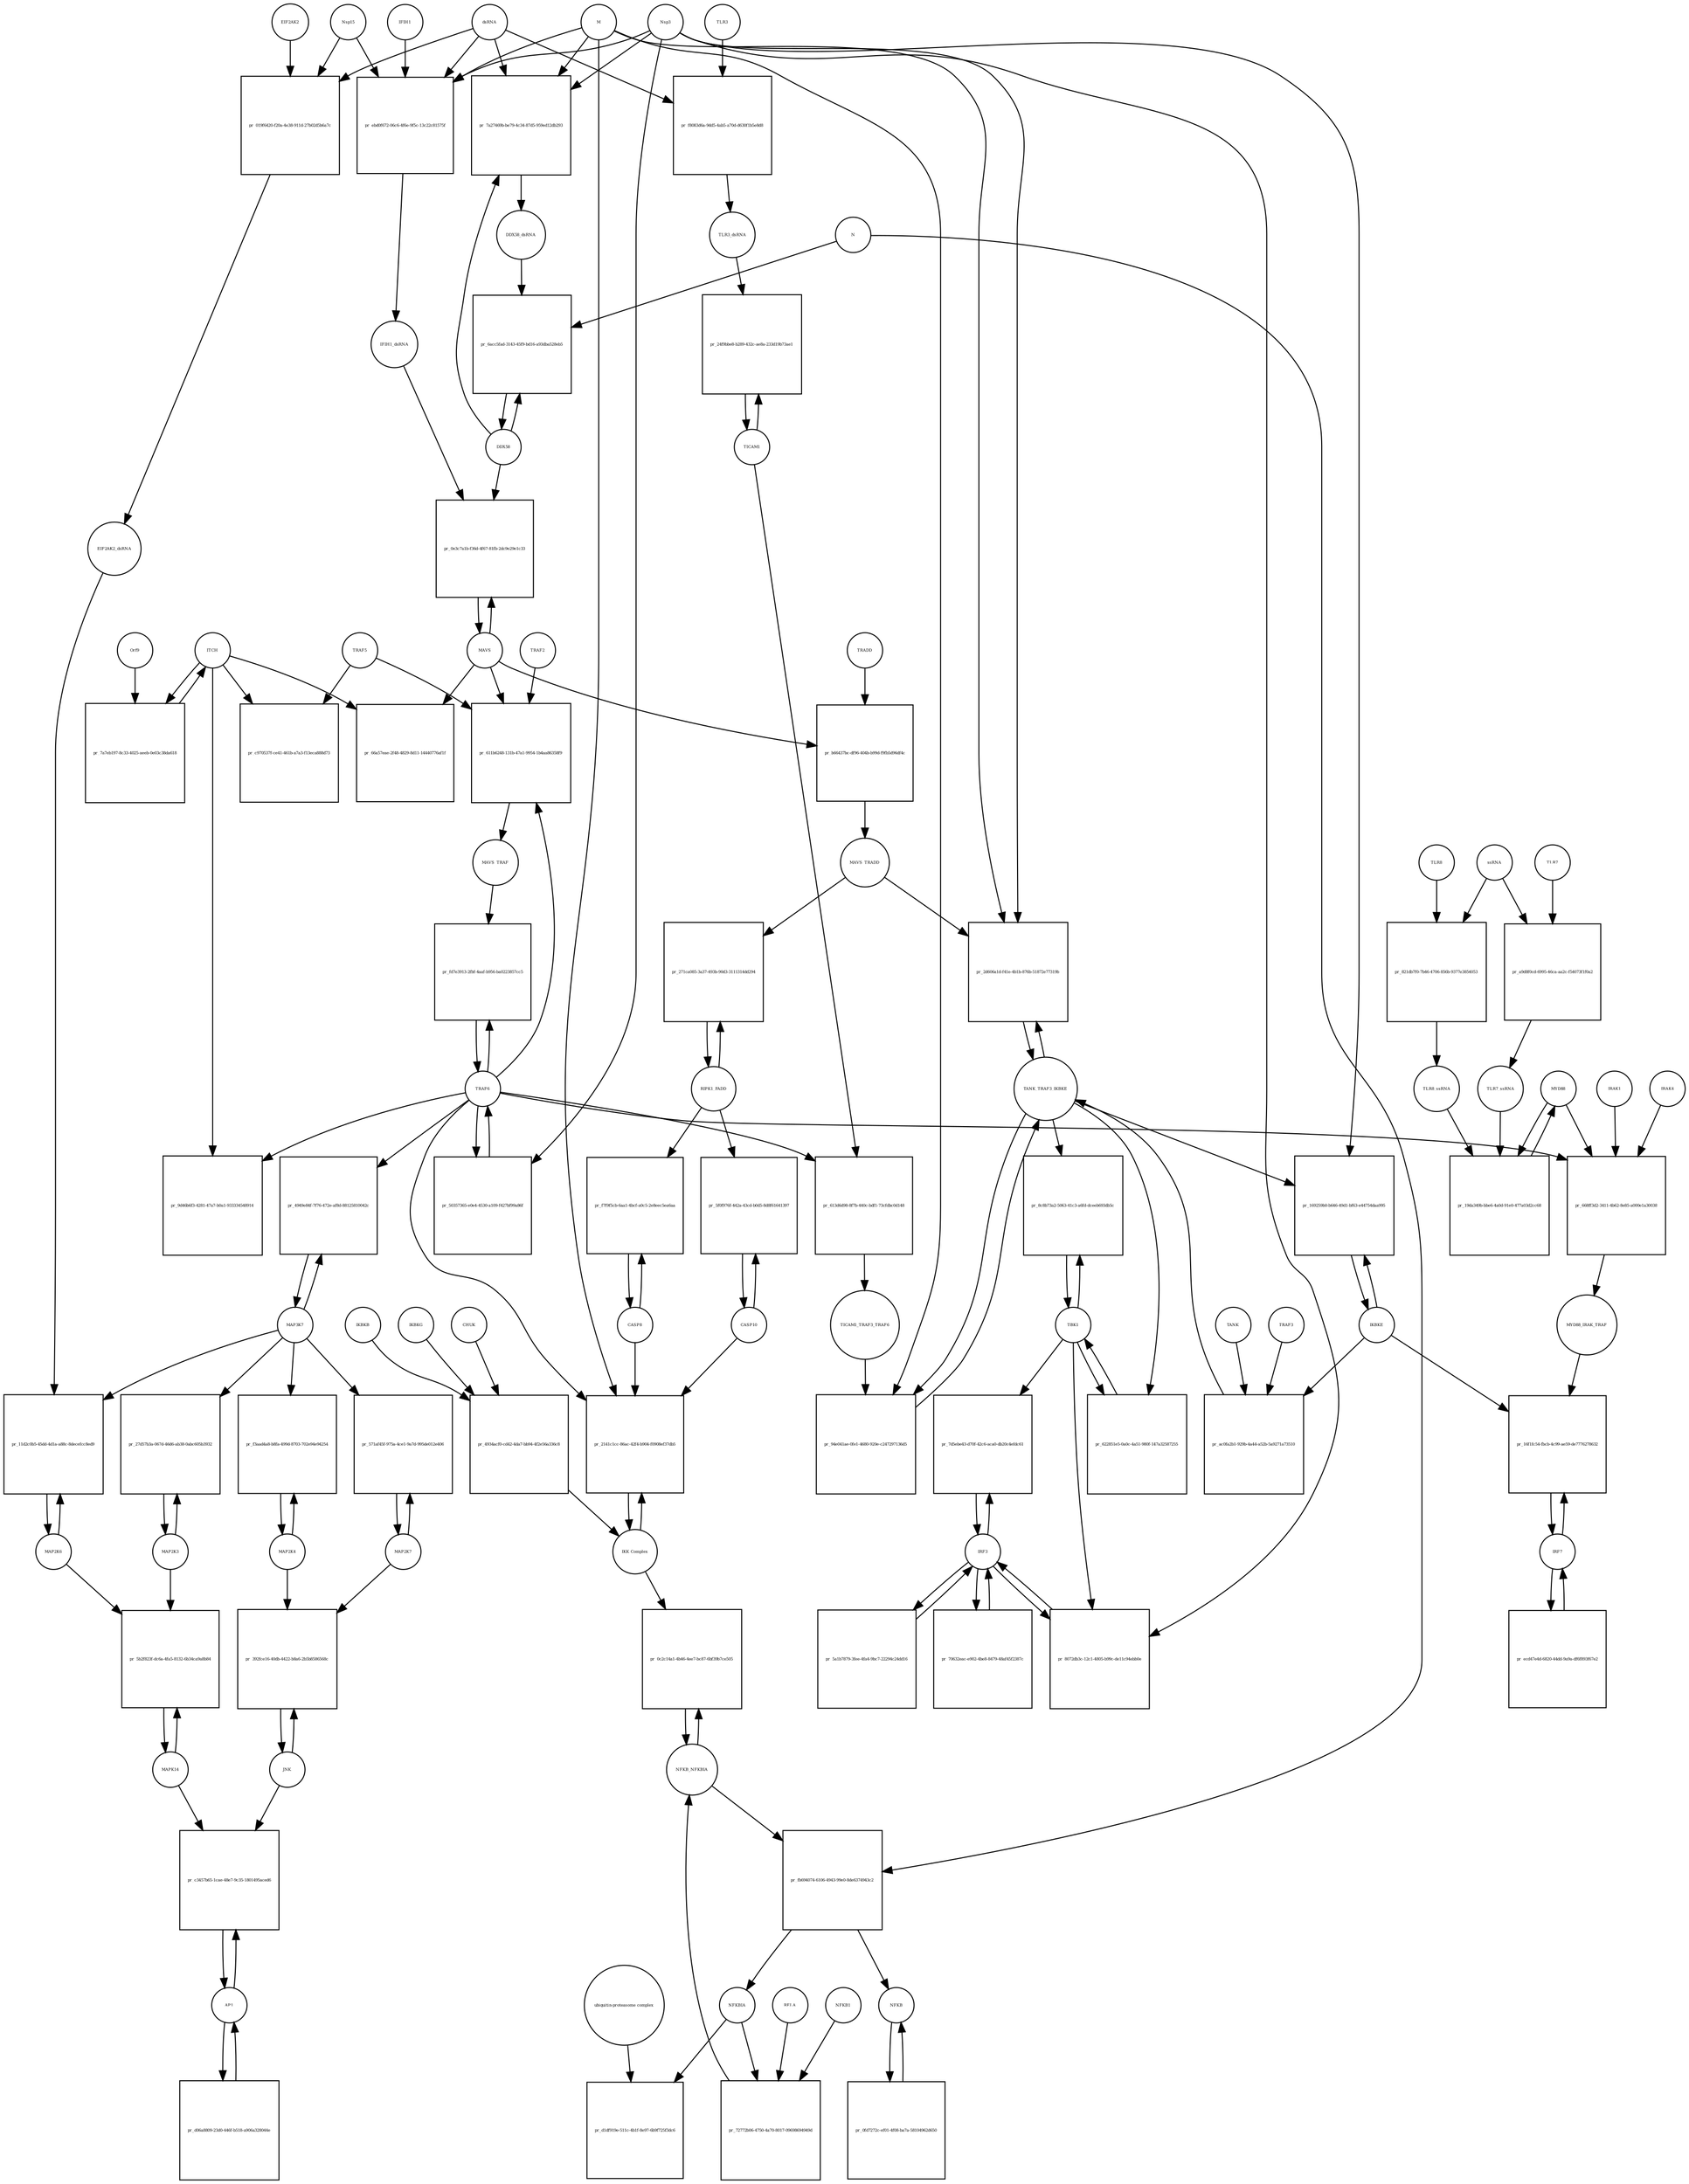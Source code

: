 strict digraph  {
dsRNA [annotation="", bipartite=0, cls="nucleic acid feature", fontsize=4, label=dsRNA, shape=circle];
"pr_7a27469b-be79-4c34-87d5-959ed12db293" [annotation="", bipartite=1, cls=process, fontsize=4, label="pr_7a27469b-be79-4c34-87d5-959ed12db293", shape=square];
DDX58_dsRNA [annotation="", bipartite=0, cls=complex, fontsize=4, label=DDX58_dsRNA, shape=circle];
M [annotation=urn_miriam_ncbiprotein_1796318601, bipartite=0, cls=macromolecule, fontsize=4, label=M, shape=circle];
Nsp3 [annotation=urn_miriam_ncbiprotein_1802476807, bipartite=0, cls=macromolecule, fontsize=4, label=Nsp3, shape=circle];
DDX58 [annotation=urn_miriam_hgnc_19102, bipartite=0, cls=macromolecule, fontsize=4, label=DDX58, shape=circle];
"pr_ebd0f672-06c6-4f6e-9f5c-13c22c81575f" [annotation="", bipartite=1, cls=process, fontsize=4, label="pr_ebd0f672-06c6-4f6e-9f5c-13c22c81575f", shape=square];
IFIH1_dsRNA [annotation="", bipartite=0, cls=complex, fontsize=4, label=IFIH1_dsRNA, shape=circle];
Nsp15 [annotation=urn_miriam_ncbiprotein_1802476818, bipartite=0, cls=macromolecule, fontsize=4, label=Nsp15, shape=circle];
IFIH1 [annotation=urn_miriam_hgnc_18873, bipartite=0, cls=macromolecule, fontsize=4, label=IFIH1, shape=circle];
"pr_6acc5fad-3143-45f9-bd16-a93dba528eb5" [annotation="", bipartite=1, cls=process, fontsize=4, label="pr_6acc5fad-3143-45f9-bd16-a93dba528eb5", shape=square];
N [annotation=urn_miriam_ncbiprotein_1798174255, bipartite=0, cls=macromolecule, fontsize=4, label=N, shape=circle];
MAVS [annotation=urn_miriam_hgnc_29233, bipartite=0, cls="macromolecule multimer", fontsize=4, label=MAVS, shape=circle];
"pr_0e3c7a1b-f36d-4f67-81fb-2dc9e29e1c33" [annotation="", bipartite=1, cls=process, fontsize=4, label="pr_0e3c7a1b-f36d-4f67-81fb-2dc9e29e1c33", shape=square];
NFKBIA [annotation=urn_miriam_hgnc_7797, bipartite=0, cls=macromolecule, fontsize=4, label=NFKBIA, shape=circle];
"pr_d1df919e-511c-4b1f-8e97-6b9f725f3dc6" [annotation="", bipartite=1, cls=process, fontsize=4, label="pr_d1df919e-511c-4b1f-8e97-6b9f725f3dc6", shape=square];
"ubiquitin-proteasome complex" [annotation="", bipartite=0, cls=complex, fontsize=4, label="ubiquitin-proteasome complex", shape=circle];
IRF3 [annotation=urn_miriam_hgnc_6118, bipartite=0, cls=macromolecule, fontsize=4, label=IRF3, shape=circle];
"pr_7d5ebe43-d70f-42c6-aca0-db20c4efdc61" [annotation="", bipartite=1, cls=process, fontsize=4, label="pr_7d5ebe43-d70f-42c6-aca0-db20c4efdc61", shape=square];
TBK1 [annotation="", bipartite=0, cls=macromolecule, fontsize=4, label=TBK1, shape=circle];
"pr_8072db3c-12c1-4805-b99c-de11c94ebb0e" [annotation="", bipartite=1, cls=process, fontsize=4, label="pr_8072db3c-12c1-4805-b99c-de11c94ebb0e", shape=square];
IRF7 [annotation=urn_miriam_hgnc_6122, bipartite=0, cls="macromolecule multimer", fontsize=4, label=IRF7, shape=circle];
"pr_16f1fc54-fbcb-4c99-ae59-de7776278632" [annotation="", bipartite=1, cls=process, fontsize=4, label="pr_16f1fc54-fbcb-4c99-ae59-de7776278632", shape=square];
IKBKE [annotation=urn_miriam_hgnc_14552, bipartite=0, cls=macromolecule, fontsize=4, label=IKBKE, shape=circle];
MYD88_IRAK_TRAF [annotation="", bipartite=0, cls=complex, fontsize=4, label=MYD88_IRAK_TRAF, shape=circle];
TRAF6 [annotation=urn_miriam_hgnc_12036, bipartite=0, cls=macromolecule, fontsize=4, label=TRAF6, shape=circle];
"pr_fd7e3913-2fbf-4aaf-b956-ba0223857cc5" [annotation="", bipartite=1, cls=process, fontsize=4, label="pr_fd7e3913-2fbf-4aaf-b956-ba0223857cc5", shape=square];
MAVS_TRAF [annotation="", bipartite=0, cls=complex, fontsize=4, label=MAVS_TRAF, shape=circle];
"pr_66a57eae-2f48-4829-8d11-14440776af1f" [annotation="", bipartite=1, cls=process, fontsize=4, label="pr_66a57eae-2f48-4829-8d11-14440776af1f", shape=square];
ITCH [annotation="", bipartite=0, cls=macromolecule, fontsize=4, label=ITCH, shape=circle];
TRAF5 [annotation=urn_miriam_hgnc_12035, bipartite=0, cls=macromolecule, fontsize=4, label=TRAF5, shape=circle];
"pr_c970537f-ce41-461b-a7a3-f13eca888d73" [annotation="", bipartite=1, cls=process, fontsize=4, label="pr_c970537f-ce41-461b-a7a3-f13eca888d73", shape=square];
"pr_9d46b6f3-4281-47a7-b0a1-933334548914" [annotation="", bipartite=1, cls=process, fontsize=4, label="pr_9d46b6f3-4281-47a7-b0a1-933334548914", shape=square];
TICAM1 [annotation=urn_miriam_hgnc_18348, bipartite=0, cls=macromolecule, fontsize=4, label=TICAM1, shape=circle];
"pr_24f9bbe8-b289-432c-ae8a-233d19b73ae1" [annotation="", bipartite=1, cls=process, fontsize=4, label="pr_24f9bbe8-b289-432c-ae8a-233d19b73ae1", shape=square];
TLR3_dsRNA [annotation="", bipartite=0, cls=complex, fontsize=4, label=TLR3_dsRNA, shape=circle];
TLR3 [annotation=urn_miriam_hgnc_11849, bipartite=0, cls="macromolecule multimer", fontsize=4, label=TLR3, shape=circle];
"pr_f8083d6a-9dd5-4ab5-a70d-d630f1b5e8d8" [annotation="", bipartite=1, cls=process, fontsize=4, label="pr_f8083d6a-9dd5-4ab5-a70d-d630f1b5e8d8", shape=square];
"pr_613d6d98-8f7b-440c-bdf1-73cfdbc0d148" [annotation="", bipartite=1, cls=process, fontsize=4, label="pr_613d6d98-8f7b-440c-bdf1-73cfdbc0d148", shape=square];
TICAM1_TRAF3_TRAF6 [annotation="", bipartite=0, cls=complex, fontsize=4, label=TICAM1_TRAF3_TRAF6, shape=circle];
TANK_TRAF3_IKBKE [annotation="", bipartite=0, cls=complex, fontsize=4, label=TANK_TRAF3_IKBKE, shape=circle];
"pr_94e041ae-0fe1-4680-920e-c247297136d5" [annotation="", bipartite=1, cls=process, fontsize=4, label="pr_94e041ae-0fe1-4680-920e-c247297136d5", shape=square];
"pr_8c8b73a2-5063-41c3-a6fd-dceeb693db5c" [annotation="", bipartite=1, cls=process, fontsize=4, label="pr_8c8b73a2-5063-41c3-a6fd-dceeb693db5c", shape=square];
"pr_169259b0-b646-49d1-bf63-e44754daa995" [annotation="", bipartite=1, cls=process, fontsize=4, label="pr_169259b0-b646-49d1-bf63-e44754daa995", shape=square];
MYD88 [annotation="", bipartite=0, cls=macromolecule, fontsize=4, label=MYD88, shape=circle];
"pr_668ff3d2-3411-4b62-8e85-a000e1a30038" [annotation="", bipartite=1, cls=process, fontsize=4, label="pr_668ff3d2-3411-4b62-8e85-a000e1a30038", shape=square];
IRAK1 [annotation=urn_miriam_hgnc_6112, bipartite=0, cls=macromolecule, fontsize=4, label=IRAK1, shape=circle];
IRAK4 [annotation=urn_miriam_hgnc_17967, bipartite=0, cls=macromolecule, fontsize=4, label=IRAK4, shape=circle];
TLR7 [annotation=urn_miriam_hgnc_15631, bipartite=0, cls=macromolecule, fontsize=4, label=TLR7, shape=circle];
"pr_a9d8f0cd-6995-46ca-aa2c-f54073f1f0a2" [annotation="", bipartite=1, cls=process, fontsize=4, label="pr_a9d8f0cd-6995-46ca-aa2c-f54073f1f0a2", shape=square];
TLR7_ssRNA [annotation="", bipartite=0, cls=complex, fontsize=4, label=TLR7_ssRNA, shape=circle];
ssRNA [annotation="", bipartite=0, cls="nucleic acid feature", fontsize=4, label=ssRNA, shape=circle];
TLR8 [annotation=urn_miriam_hgnc_15632, bipartite=0, cls=macromolecule, fontsize=4, label=TLR8, shape=circle];
"pr_821db7f0-7b46-4706-856b-9377e3854053" [annotation="", bipartite=1, cls=process, fontsize=4, label="pr_821db7f0-7b46-4706-856b-9377e3854053", shape=square];
TLR8_ssRNA [annotation="", bipartite=0, cls=complex, fontsize=4, label=TLR8_ssRNA, shape=circle];
"pr_19da349b-bbe6-4a0d-91e0-477a03d2cc68" [annotation="", bipartite=1, cls=process, fontsize=4, label="pr_19da349b-bbe6-4a0d-91e0-477a03d2cc68", shape=square];
MAP3K7 [annotation="", bipartite=0, cls=macromolecule, fontsize=4, label=MAP3K7, shape=circle];
"pr_4949e84f-7f76-472e-af8d-88125810042c" [annotation="", bipartite=1, cls=process, fontsize=4, label="pr_4949e84f-7f76-472e-af8d-88125810042c", shape=square];
TRAF2 [annotation=urn_miriam_hgnc_12032, bipartite=0, cls=macromolecule, fontsize=4, label=TRAF2, shape=circle];
"pr_611b6248-131b-47a1-9954-1b4aa86358f9" [annotation="", bipartite=1, cls=process, fontsize=4, label="pr_611b6248-131b-47a1-9954-1b4aa86358f9", shape=square];
"pr_7a7eb197-8c33-4025-aeeb-0e03c38da618" [annotation="", bipartite=1, cls=process, fontsize=4, label="pr_7a7eb197-8c33-4025-aeeb-0e03c38da618", shape=square];
Orf9 [annotation=urn_miriam_uniprot_P59636, bipartite=0, cls=macromolecule, fontsize=4, label=Orf9, shape=circle];
"pr_b66437bc-df96-404b-b99d-f9fb5d96df4c" [annotation="", bipartite=1, cls=process, fontsize=4, label="pr_b66437bc-df96-404b-b99d-f9fb5d96df4c", shape=square];
MAVS_TRADD [annotation="", bipartite=0, cls=complex, fontsize=4, label=MAVS_TRADD, shape=circle];
TRADD [annotation=urn_miriam_hgnc_12030, bipartite=0, cls=macromolecule, fontsize=4, label=TRADD, shape=circle];
"pr_50357365-e0e4-4530-a109-f427bf99a86f" [annotation="", bipartite=1, cls=process, fontsize=4, label="pr_50357365-e0e4-4530-a109-f427bf99a86f", shape=square];
AP1 [annotation="", bipartite=0, cls=complex, fontsize=4, label=AP1, shape=circle];
"pr_c3457b65-1cae-48e7-9c35-1801495aced6" [annotation="", bipartite=1, cls=process, fontsize=4, label="pr_c3457b65-1cae-48e7-9c35-1801495aced6", shape=square];
MAPK14 [annotation="", bipartite=0, cls=macromolecule, fontsize=4, label=MAPK14, shape=circle];
JNK [annotation="", bipartite=0, cls=complex, fontsize=4, label=JNK, shape=circle];
"pr_392fce16-40db-4422-b8a6-2b5b8586568c" [annotation="", bipartite=1, cls=process, fontsize=4, label="pr_392fce16-40db-4422-b8a6-2b5b8586568c", shape=square];
MAP2K7 [annotation="", bipartite=0, cls=macromolecule, fontsize=4, label=MAP2K7, shape=circle];
MAP2K4 [annotation="", bipartite=0, cls=macromolecule, fontsize=4, label=MAP2K4, shape=circle];
"pr_f3aad4a8-b8fa-499d-8703-702e94e94254" [annotation="", bipartite=1, cls=process, fontsize=4, label="pr_f3aad4a8-b8fa-499d-8703-702e94e94254", shape=square];
"pr_571af45f-975a-4ce1-9a7d-995de012e406" [annotation="", bipartite=1, cls=process, fontsize=4, label="pr_571af45f-975a-4ce1-9a7d-995de012e406", shape=square];
MAP2K3 [annotation="", bipartite=0, cls=macromolecule, fontsize=4, label=MAP2K3, shape=circle];
"pr_27d57b3a-067d-46d6-ab38-0abc605b3932" [annotation="", bipartite=1, cls=process, fontsize=4, label="pr_27d57b3a-067d-46d6-ab38-0abc605b3932", shape=square];
MAP2K6 [annotation="", bipartite=0, cls=macromolecule, fontsize=4, label=MAP2K6, shape=circle];
"pr_11d2c0b5-45dd-4d1a-a88c-8decefcc8ed9" [annotation="", bipartite=1, cls=process, fontsize=4, label="pr_11d2c0b5-45dd-4d1a-a88c-8decefcc8ed9", shape=square];
EIF2AK2_dsRNA [annotation="", bipartite=0, cls=complex, fontsize=4, label=EIF2AK2_dsRNA, shape=circle];
"pr_019f6420-f20a-4e38-911d-27b02d5b6a7c" [annotation="", bipartite=1, cls=process, fontsize=4, label="pr_019f6420-f20a-4e38-911d-27b02d5b6a7c", shape=square];
EIF2AK2 [annotation=urn_miriam_hgnc_9437, bipartite=0, cls=macromolecule, fontsize=4, label=EIF2AK2, shape=circle];
RIPK1_FADD [annotation="", bipartite=0, cls=complex, fontsize=4, label=RIPK1_FADD, shape=circle];
"pr_271ca085-3a37-493b-90d3-3111314dd294" [annotation="", bipartite=1, cls=process, fontsize=4, label="pr_271ca085-3a37-493b-90d3-3111314dd294", shape=square];
CASP8 [annotation="", bipartite=0, cls=macromolecule, fontsize=4, label=CASP8, shape=circle];
"pr_f7f9f5cb-6aa1-4bcf-a0c5-2e8eec5ea6aa" [annotation="", bipartite=1, cls=process, fontsize=4, label="pr_f7f9f5cb-6aa1-4bcf-a0c5-2e8eec5ea6aa", shape=square];
CASP10 [annotation="", bipartite=0, cls=macromolecule, fontsize=4, label=CASP10, shape=circle];
"pr_5f0f976f-442a-43cd-b0d5-8d8f61641397" [annotation="", bipartite=1, cls=process, fontsize=4, label="pr_5f0f976f-442a-43cd-b0d5-8d8f61641397", shape=square];
NFKB_NFKBIA [annotation="", bipartite=0, cls=complex, fontsize=4, label=NFKB_NFKBIA, shape=circle];
"pr_0c2c14a1-4b46-4ee7-bc87-6bf39b7ce505" [annotation="", bipartite=1, cls=process, fontsize=4, label="pr_0c2c14a1-4b46-4ee7-bc87-6bf39b7ce505", shape=square];
"IKK Complex" [annotation="", bipartite=0, cls=complex, fontsize=4, label="IKK Complex", shape=circle];
"pr_fb694074-6106-4943-99e0-8de6374943c2" [annotation="", bipartite=1, cls=process, fontsize=4, label="pr_fb694074-6106-4943-99e0-8de6374943c2", shape=square];
NFKB [annotation="", bipartite=0, cls=complex, fontsize=4, label=NFKB, shape=circle];
"pr_2141c1cc-86ac-42f4-b904-f0908ef37db5" [annotation="", bipartite=1, cls=process, fontsize=4, label="pr_2141c1cc-86ac-42f4-b904-f0908ef37db5", shape=square];
"pr_72772b06-4750-4a70-8017-09698694949d" [annotation="", bipartite=1, cls=process, fontsize=4, label="pr_72772b06-4750-4a70-8017-09698694949d", shape=square];
RELA [annotation="", bipartite=0, cls=macromolecule, fontsize=4, label=RELA, shape=circle];
NFKB1 [annotation="", bipartite=0, cls=macromolecule, fontsize=4, label=NFKB1, shape=circle];
IKBKG [annotation="", bipartite=0, cls=macromolecule, fontsize=4, label=IKBKG, shape=circle];
"pr_4934acf0-cd42-4da7-bb94-4f2e56a336c8" [annotation="", bipartite=1, cls=process, fontsize=4, label="pr_4934acf0-cd42-4da7-bb94-4f2e56a336c8", shape=square];
CHUK [annotation="", bipartite=0, cls=macromolecule, fontsize=4, label=CHUK, shape=circle];
IKBKB [annotation="", bipartite=0, cls=macromolecule, fontsize=4, label=IKBKB, shape=circle];
"pr_2d606a1d-f41e-4b1b-876b-51872e77319b" [annotation="", bipartite=1, cls=process, fontsize=4, label="pr_2d606a1d-f41e-4b1b-876b-51872e77319b", shape=square];
"pr_622851e5-0a0c-4a51-980f-147a32587255" [annotation="", bipartite=1, cls=process, fontsize=4, label="pr_622851e5-0a0c-4a51-980f-147a32587255", shape=square];
"pr_5b2f823f-dc6a-4fa5-8132-6b34ca9a8b84" [annotation="", bipartite=1, cls=process, fontsize=4, label="pr_5b2f823f-dc6a-4fa5-8132-6b34ca9a8b84", shape=square];
TRAF3 [annotation="", bipartite=0, cls=macromolecule, fontsize=4, label=TRAF3, shape=circle];
"pr_ac0fa2b1-929b-4a44-a52b-5a9271a73510" [annotation="", bipartite=1, cls=process, fontsize=4, label="pr_ac0fa2b1-929b-4a44-a52b-5a9271a73510", shape=square];
TANK [annotation="", bipartite=0, cls=macromolecule, fontsize=4, label=TANK, shape=circle];
"pr_d06a8809-23d0-446f-b518-a906a328044e" [annotation="", bipartite=1, cls=process, fontsize=4, label="pr_d06a8809-23d0-446f-b518-a906a328044e", shape=square];
"pr_ecd47e4d-6820-44dd-9a9a-df6f893f67e2" [annotation="", bipartite=1, cls=process, fontsize=4, label="pr_ecd47e4d-6820-44dd-9a9a-df6f893f67e2", shape=square];
"pr_5a1b7879-3fee-4fa4-9bc7-22294c24dd16" [annotation="", bipartite=1, cls=process, fontsize=4, label="pr_5a1b7879-3fee-4fa4-9bc7-22294c24dd16", shape=square];
"pr_0fd7272c-ef01-4f08-ba7a-58104962d650" [annotation="", bipartite=1, cls=process, fontsize=4, label="pr_0fd7272c-ef01-4f08-ba7a-58104962d650", shape=square];
"pr_70632eac-e902-4be8-8479-48af45f2387c" [annotation="", bipartite=1, cls=process, fontsize=4, label="pr_70632eac-e902-4be8-8479-48af45f2387c", shape=square];
dsRNA -> "pr_7a27469b-be79-4c34-87d5-959ed12db293"  [annotation="", interaction_type=consumption];
dsRNA -> "pr_ebd0f672-06c6-4f6e-9f5c-13c22c81575f"  [annotation="", interaction_type=consumption];
dsRNA -> "pr_f8083d6a-9dd5-4ab5-a70d-d630f1b5e8d8"  [annotation="", interaction_type=consumption];
dsRNA -> "pr_019f6420-f20a-4e38-911d-27b02d5b6a7c"  [annotation="", interaction_type=consumption];
"pr_7a27469b-be79-4c34-87d5-959ed12db293" -> DDX58_dsRNA  [annotation="", interaction_type=production];
DDX58_dsRNA -> "pr_6acc5fad-3143-45f9-bd16-a93dba528eb5"  [annotation="urn_miriam_pubmed_25581309|urn_miriam_pubmed_28148787|urn_miriam_taxonomy_694009", interaction_type=catalysis];
M -> "pr_7a27469b-be79-4c34-87d5-959ed12db293"  [annotation="urn_miriam_pubmed_20303872|urn_miriam_pubmed_19380580|urn_miriam_pubmed_31226023|urn_miriam_taxonomy_694009", interaction_type=inhibition];
M -> "pr_ebd0f672-06c6-4f6e-9f5c-13c22c81575f"  [annotation="urn_miriam_pubmed_28484023|urn_miriam_pubmed_19380580|urn_miriam_pubmed_31226023|urn_miriam_taxonomy_694009", interaction_type=inhibition];
M -> "pr_94e041ae-0fe1-4680-920e-c247297136d5"  [annotation="urn_miriam_pubmed_19380580|urn_miriam_pubmed_19366914|urn_miriam_taxonomy_694009", interaction_type=inhibition];
M -> "pr_2141c1cc-86ac-42f4-b904-f0908ef37db5"  [annotation="urn_miriam_pubmed_19366914|urn_miriam_pubmed_20303872|urn_miriam_pubmed_17705188|urn_miriam_pubmed_694009", interaction_type=inhibition];
M -> "pr_2d606a1d-f41e-4b1b-876b-51872e77319b"  [annotation="urn_miriam_pubmed_19366914|urn_miriam_pubmed_27164085|urn_miriam_pubmed_19380580|urn_miriam_taxonomy_694009", interaction_type=inhibition];
Nsp3 -> "pr_7a27469b-be79-4c34-87d5-959ed12db293"  [annotation="urn_miriam_pubmed_20303872|urn_miriam_pubmed_19380580|urn_miriam_pubmed_31226023|urn_miriam_taxonomy_694009", interaction_type=inhibition];
Nsp3 -> "pr_ebd0f672-06c6-4f6e-9f5c-13c22c81575f"  [annotation="urn_miriam_pubmed_28484023|urn_miriam_pubmed_19380580|urn_miriam_pubmed_31226023|urn_miriam_taxonomy_694009", interaction_type=inhibition];
Nsp3 -> "pr_8072db3c-12c1-4805-b99c-de11c94ebb0e"  [annotation="urn_miriam_pubmed_17761676|urn_miriam_pubmed_31226023|urn_miriam_taxonomy_694009", interaction_type=inhibition];
Nsp3 -> "pr_169259b0-b646-49d1-bf63-e44754daa995"  [annotation="urn_miriam_pubmed_20303872|urn_miriam_pubmed_31226023|urn_miriam_taxonomy_694009", interaction_type=inhibition];
Nsp3 -> "pr_50357365-e0e4-4530-a109-f427bf99a86f"  [annotation="urn_miriam_pubmed_27164085|urn_miriam_taxonomy_694009", interaction_type=catalysis];
Nsp3 -> "pr_2d606a1d-f41e-4b1b-876b-51872e77319b"  [annotation="urn_miriam_pubmed_19366914|urn_miriam_pubmed_27164085|urn_miriam_pubmed_19380580|urn_miriam_taxonomy_694009", interaction_type=inhibition];
DDX58 -> "pr_7a27469b-be79-4c34-87d5-959ed12db293"  [annotation="", interaction_type=consumption];
DDX58 -> "pr_6acc5fad-3143-45f9-bd16-a93dba528eb5"  [annotation="", interaction_type=consumption];
DDX58 -> "pr_0e3c7a1b-f36d-4f67-81fb-2dc9e29e1c33"  [annotation=urn_miriam_pubmed_25581309, interaction_type=catalysis];
"pr_ebd0f672-06c6-4f6e-9f5c-13c22c81575f" -> IFIH1_dsRNA  [annotation="", interaction_type=production];
IFIH1_dsRNA -> "pr_0e3c7a1b-f36d-4f67-81fb-2dc9e29e1c33"  [annotation=urn_miriam_pubmed_25581309, interaction_type=catalysis];
Nsp15 -> "pr_ebd0f672-06c6-4f6e-9f5c-13c22c81575f"  [annotation="urn_miriam_pubmed_28484023|urn_miriam_pubmed_19380580|urn_miriam_pubmed_31226023|urn_miriam_taxonomy_694009", interaction_type=inhibition];
Nsp15 -> "pr_019f6420-f20a-4e38-911d-27b02d5b6a7c"  [annotation="urn_miriam_pubmed_28484023|urn_miriam_pubmed_19366914|urn_miriam_taxonomy_694009", interaction_type=inhibition];
IFIH1 -> "pr_ebd0f672-06c6-4f6e-9f5c-13c22c81575f"  [annotation="", interaction_type=consumption];
"pr_6acc5fad-3143-45f9-bd16-a93dba528eb5" -> DDX58  [annotation="", interaction_type=production];
N -> "pr_6acc5fad-3143-45f9-bd16-a93dba528eb5"  [annotation="urn_miriam_pubmed_25581309|urn_miriam_pubmed_28148787|urn_miriam_taxonomy_694009", interaction_type=inhibition];
N -> "pr_fb694074-6106-4943-99e0-8de6374943c2"  [annotation="urn_miriam_pubmed_16143815|urn_miriam_taxonomy_694009", interaction_type=stimulation];
MAVS -> "pr_0e3c7a1b-f36d-4f67-81fb-2dc9e29e1c33"  [annotation="", interaction_type=consumption];
MAVS -> "pr_66a57eae-2f48-4829-8d11-14440776af1f"  [annotation="", interaction_type=consumption];
MAVS -> "pr_611b6248-131b-47a1-9954-1b4aa86358f9"  [annotation="", interaction_type=consumption];
MAVS -> "pr_b66437bc-df96-404b-b99d-f9fb5d96df4c"  [annotation="", interaction_type=consumption];
"pr_0e3c7a1b-f36d-4f67-81fb-2dc9e29e1c33" -> MAVS  [annotation="", interaction_type=production];
NFKBIA -> "pr_d1df919e-511c-4b1f-8e97-6b9f725f3dc6"  [annotation="", interaction_type=consumption];
NFKBIA -> "pr_72772b06-4750-4a70-8017-09698694949d"  [annotation="", interaction_type=consumption];
"ubiquitin-proteasome complex" -> "pr_d1df919e-511c-4b1f-8e97-6b9f725f3dc6"  [annotation=urn_miriam_pubmed_20303872, interaction_type=catalysis];
IRF3 -> "pr_7d5ebe43-d70f-42c6-aca0-db20c4efdc61"  [annotation="", interaction_type=consumption];
IRF3 -> "pr_8072db3c-12c1-4805-b99c-de11c94ebb0e"  [annotation="", interaction_type=consumption];
IRF3 -> "pr_5a1b7879-3fee-4fa4-9bc7-22294c24dd16"  [annotation="", interaction_type=consumption];
IRF3 -> "pr_70632eac-e902-4be8-8479-48af45f2387c"  [annotation="", interaction_type=consumption];
"pr_7d5ebe43-d70f-42c6-aca0-db20c4efdc61" -> IRF3  [annotation="", interaction_type=production];
TBK1 -> "pr_7d5ebe43-d70f-42c6-aca0-db20c4efdc61"  [annotation=urn_miriam_pubmed_25581309, interaction_type=catalysis];
TBK1 -> "pr_8072db3c-12c1-4805-b99c-de11c94ebb0e"  [annotation="urn_miriam_pubmed_17761676|urn_miriam_pubmed_31226023|urn_miriam_taxonomy_694009", interaction_type=catalysis];
TBK1 -> "pr_8c8b73a2-5063-41c3-a6fd-dceeb693db5c"  [annotation="", interaction_type=consumption];
TBK1 -> "pr_622851e5-0a0c-4a51-980f-147a32587255"  [annotation="", interaction_type=consumption];
"pr_8072db3c-12c1-4805-b99c-de11c94ebb0e" -> IRF3  [annotation="", interaction_type=production];
IRF7 -> "pr_16f1fc54-fbcb-4c99-ae59-de7776278632"  [annotation="", interaction_type=consumption];
IRF7 -> "pr_ecd47e4d-6820-44dd-9a9a-df6f893f67e2"  [annotation="", interaction_type=consumption];
"pr_16f1fc54-fbcb-4c99-ae59-de7776278632" -> IRF7  [annotation="", interaction_type=production];
IKBKE -> "pr_16f1fc54-fbcb-4c99-ae59-de7776278632"  [annotation=urn_miriam_pubmed_20303872, interaction_type=catalysis];
IKBKE -> "pr_169259b0-b646-49d1-bf63-e44754daa995"  [annotation="", interaction_type=consumption];
IKBKE -> "pr_ac0fa2b1-929b-4a44-a52b-5a9271a73510"  [annotation="", interaction_type=consumption];
MYD88_IRAK_TRAF -> "pr_16f1fc54-fbcb-4c99-ae59-de7776278632"  [annotation=urn_miriam_pubmed_20303872, interaction_type=catalysis];
TRAF6 -> "pr_fd7e3913-2fbf-4aaf-b956-ba0223857cc5"  [annotation="", interaction_type=consumption];
TRAF6 -> "pr_9d46b6f3-4281-47a7-b0a1-933334548914"  [annotation="", interaction_type=consumption];
TRAF6 -> "pr_613d6d98-8f7b-440c-bdf1-73cfdbc0d148"  [annotation="", interaction_type=consumption];
TRAF6 -> "pr_668ff3d2-3411-4b62-8e85-a000e1a30038"  [annotation="", interaction_type=consumption];
TRAF6 -> "pr_4949e84f-7f76-472e-af8d-88125810042c"  [annotation=urn_miriam_pubmed_19366914, interaction_type=stimulation];
TRAF6 -> "pr_611b6248-131b-47a1-9954-1b4aa86358f9"  [annotation="", interaction_type=consumption];
TRAF6 -> "pr_50357365-e0e4-4530-a109-f427bf99a86f"  [annotation="", interaction_type=consumption];
TRAF6 -> "pr_2141c1cc-86ac-42f4-b904-f0908ef37db5"  [annotation="urn_miriam_pubmed_19366914|urn_miriam_pubmed_20303872|urn_miriam_pubmed_17705188|urn_miriam_pubmed_694009", interaction_type=stimulation];
"pr_fd7e3913-2fbf-4aaf-b956-ba0223857cc5" -> TRAF6  [annotation="", interaction_type=production];
MAVS_TRAF -> "pr_fd7e3913-2fbf-4aaf-b956-ba0223857cc5"  [annotation=urn_miriam_pubmed_19366914, interaction_type=catalysis];
ITCH -> "pr_66a57eae-2f48-4829-8d11-14440776af1f"  [annotation=urn_miriam_pubmed_25135833, interaction_type=catalysis];
ITCH -> "pr_c970537f-ce41-461b-a7a3-f13eca888d73"  [annotation=urn_miriam_pubmed_25135833, interaction_type=catalysis];
ITCH -> "pr_9d46b6f3-4281-47a7-b0a1-933334548914"  [annotation=urn_miriam_pubmed_25135833, interaction_type=catalysis];
ITCH -> "pr_7a7eb197-8c33-4025-aeeb-0e03c38da618"  [annotation="", interaction_type=consumption];
TRAF5 -> "pr_c970537f-ce41-461b-a7a3-f13eca888d73"  [annotation="", interaction_type=consumption];
TRAF5 -> "pr_611b6248-131b-47a1-9954-1b4aa86358f9"  [annotation="", interaction_type=consumption];
TICAM1 -> "pr_24f9bbe8-b289-432c-ae8a-233d19b73ae1"  [annotation="", interaction_type=consumption];
TICAM1 -> "pr_613d6d98-8f7b-440c-bdf1-73cfdbc0d148"  [annotation="", interaction_type=consumption];
"pr_24f9bbe8-b289-432c-ae8a-233d19b73ae1" -> TICAM1  [annotation="", interaction_type=production];
TLR3_dsRNA -> "pr_24f9bbe8-b289-432c-ae8a-233d19b73ae1"  [annotation=urn_miriam_pubmed_20303872, interaction_type=stimulation];
TLR3 -> "pr_f8083d6a-9dd5-4ab5-a70d-d630f1b5e8d8"  [annotation="", interaction_type=consumption];
"pr_f8083d6a-9dd5-4ab5-a70d-d630f1b5e8d8" -> TLR3_dsRNA  [annotation="", interaction_type=production];
"pr_613d6d98-8f7b-440c-bdf1-73cfdbc0d148" -> TICAM1_TRAF3_TRAF6  [annotation="", interaction_type=production];
TICAM1_TRAF3_TRAF6 -> "pr_94e041ae-0fe1-4680-920e-c247297136d5"  [annotation="urn_miriam_pubmed_19380580|urn_miriam_pubmed_19366914|urn_miriam_taxonomy_694009", interaction_type=stimulation];
TANK_TRAF3_IKBKE -> "pr_94e041ae-0fe1-4680-920e-c247297136d5"  [annotation="", interaction_type=consumption];
TANK_TRAF3_IKBKE -> "pr_8c8b73a2-5063-41c3-a6fd-dceeb693db5c"  [annotation=urn_miriam_pubmed_20303872, interaction_type=stimulation];
TANK_TRAF3_IKBKE -> "pr_169259b0-b646-49d1-bf63-e44754daa995"  [annotation="urn_miriam_pubmed_20303872|urn_miriam_pubmed_31226023|urn_miriam_taxonomy_694009", interaction_type=stimulation];
TANK_TRAF3_IKBKE -> "pr_2d606a1d-f41e-4b1b-876b-51872e77319b"  [annotation="", interaction_type=consumption];
TANK_TRAF3_IKBKE -> "pr_622851e5-0a0c-4a51-980f-147a32587255"  [annotation=urn_miriam_pubmed_19366914, interaction_type=stimulation];
"pr_94e041ae-0fe1-4680-920e-c247297136d5" -> TANK_TRAF3_IKBKE  [annotation="", interaction_type=production];
"pr_8c8b73a2-5063-41c3-a6fd-dceeb693db5c" -> TBK1  [annotation="", interaction_type=production];
"pr_169259b0-b646-49d1-bf63-e44754daa995" -> IKBKE  [annotation="", interaction_type=production];
MYD88 -> "pr_668ff3d2-3411-4b62-8e85-a000e1a30038"  [annotation="", interaction_type=consumption];
MYD88 -> "pr_19da349b-bbe6-4a0d-91e0-477a03d2cc68"  [annotation="", interaction_type=consumption];
"pr_668ff3d2-3411-4b62-8e85-a000e1a30038" -> MYD88_IRAK_TRAF  [annotation="", interaction_type=production];
IRAK1 -> "pr_668ff3d2-3411-4b62-8e85-a000e1a30038"  [annotation="", interaction_type=consumption];
IRAK4 -> "pr_668ff3d2-3411-4b62-8e85-a000e1a30038"  [annotation="", interaction_type=consumption];
TLR7 -> "pr_a9d8f0cd-6995-46ca-aa2c-f54073f1f0a2"  [annotation="", interaction_type=consumption];
"pr_a9d8f0cd-6995-46ca-aa2c-f54073f1f0a2" -> TLR7_ssRNA  [annotation="", interaction_type=production];
TLR7_ssRNA -> "pr_19da349b-bbe6-4a0d-91e0-477a03d2cc68"  [annotation=urn_miriam_pubmed_19366914, interaction_type=stimulation];
ssRNA -> "pr_a9d8f0cd-6995-46ca-aa2c-f54073f1f0a2"  [annotation="", interaction_type=consumption];
ssRNA -> "pr_821db7f0-7b46-4706-856b-9377e3854053"  [annotation="", interaction_type=consumption];
TLR8 -> "pr_821db7f0-7b46-4706-856b-9377e3854053"  [annotation="", interaction_type=consumption];
"pr_821db7f0-7b46-4706-856b-9377e3854053" -> TLR8_ssRNA  [annotation="", interaction_type=production];
TLR8_ssRNA -> "pr_19da349b-bbe6-4a0d-91e0-477a03d2cc68"  [annotation=urn_miriam_pubmed_19366914, interaction_type=stimulation];
"pr_19da349b-bbe6-4a0d-91e0-477a03d2cc68" -> MYD88  [annotation="", interaction_type=production];
MAP3K7 -> "pr_4949e84f-7f76-472e-af8d-88125810042c"  [annotation="", interaction_type=consumption];
MAP3K7 -> "pr_f3aad4a8-b8fa-499d-8703-702e94e94254"  [annotation=urn_miriam_pubmed_19366914, interaction_type=catalysis];
MAP3K7 -> "pr_571af45f-975a-4ce1-9a7d-995de012e406"  [annotation=urn_miriam_pubmed_19366914, interaction_type=catalysis];
MAP3K7 -> "pr_27d57b3a-067d-46d6-ab38-0abc605b3932"  [annotation=urn_miriam_pubmed_19366914, interaction_type=catalysis];
MAP3K7 -> "pr_11d2c0b5-45dd-4d1a-a88c-8decefcc8ed9"  [annotation=urn_miriam_pubmed_19366914, interaction_type=catalysis];
"pr_4949e84f-7f76-472e-af8d-88125810042c" -> MAP3K7  [annotation="", interaction_type=production];
TRAF2 -> "pr_611b6248-131b-47a1-9954-1b4aa86358f9"  [annotation="", interaction_type=consumption];
"pr_611b6248-131b-47a1-9954-1b4aa86358f9" -> MAVS_TRAF  [annotation="", interaction_type=production];
"pr_7a7eb197-8c33-4025-aeeb-0e03c38da618" -> ITCH  [annotation="", interaction_type=production];
Orf9 -> "pr_7a7eb197-8c33-4025-aeeb-0e03c38da618"  [annotation="urn_miriam_pubmed_25135833|urn_miriam_taxonomy_694009", interaction_type=stimulation];
"pr_b66437bc-df96-404b-b99d-f9fb5d96df4c" -> MAVS_TRADD  [annotation="", interaction_type=production];
MAVS_TRADD -> "pr_271ca085-3a37-493b-90d3-3111314dd294"  [annotation=urn_miriam_pubmed_19366914, interaction_type=stimulation];
MAVS_TRADD -> "pr_2d606a1d-f41e-4b1b-876b-51872e77319b"  [annotation="urn_miriam_pubmed_19366914|urn_miriam_pubmed_27164085|urn_miriam_pubmed_19380580|urn_miriam_taxonomy_694009", interaction_type=stimulation];
TRADD -> "pr_b66437bc-df96-404b-b99d-f9fb5d96df4c"  [annotation="", interaction_type=consumption];
"pr_50357365-e0e4-4530-a109-f427bf99a86f" -> TRAF6  [annotation="", interaction_type=production];
AP1 -> "pr_c3457b65-1cae-48e7-9c35-1801495aced6"  [annotation="", interaction_type=consumption];
AP1 -> "pr_d06a8809-23d0-446f-b518-a906a328044e"  [annotation="", interaction_type=consumption];
"pr_c3457b65-1cae-48e7-9c35-1801495aced6" -> AP1  [annotation="", interaction_type=production];
MAPK14 -> "pr_c3457b65-1cae-48e7-9c35-1801495aced6"  [annotation=urn_miriam_pubmed_19366914, interaction_type=stimulation];
MAPK14 -> "pr_5b2f823f-dc6a-4fa5-8132-6b34ca9a8b84"  [annotation="", interaction_type=consumption];
JNK -> "pr_c3457b65-1cae-48e7-9c35-1801495aced6"  [annotation=urn_miriam_pubmed_19366914, interaction_type=stimulation];
JNK -> "pr_392fce16-40db-4422-b8a6-2b5b8586568c"  [annotation="", interaction_type=consumption];
"pr_392fce16-40db-4422-b8a6-2b5b8586568c" -> JNK  [annotation="", interaction_type=production];
MAP2K7 -> "pr_392fce16-40db-4422-b8a6-2b5b8586568c"  [annotation=urn_miriam_pubmed_19366914, interaction_type=catalysis];
MAP2K7 -> "pr_571af45f-975a-4ce1-9a7d-995de012e406"  [annotation="", interaction_type=consumption];
MAP2K4 -> "pr_392fce16-40db-4422-b8a6-2b5b8586568c"  [annotation=urn_miriam_pubmed_19366914, interaction_type=catalysis];
MAP2K4 -> "pr_f3aad4a8-b8fa-499d-8703-702e94e94254"  [annotation="", interaction_type=consumption];
"pr_f3aad4a8-b8fa-499d-8703-702e94e94254" -> MAP2K4  [annotation="", interaction_type=production];
"pr_571af45f-975a-4ce1-9a7d-995de012e406" -> MAP2K7  [annotation="", interaction_type=production];
MAP2K3 -> "pr_27d57b3a-067d-46d6-ab38-0abc605b3932"  [annotation="", interaction_type=consumption];
MAP2K3 -> "pr_5b2f823f-dc6a-4fa5-8132-6b34ca9a8b84"  [annotation=urn_miriam_pubmed_19366914, interaction_type=catalysis];
"pr_27d57b3a-067d-46d6-ab38-0abc605b3932" -> MAP2K3  [annotation="", interaction_type=production];
MAP2K6 -> "pr_11d2c0b5-45dd-4d1a-a88c-8decefcc8ed9"  [annotation="", interaction_type=consumption];
MAP2K6 -> "pr_5b2f823f-dc6a-4fa5-8132-6b34ca9a8b84"  [annotation=urn_miriam_pubmed_19366914, interaction_type=catalysis];
"pr_11d2c0b5-45dd-4d1a-a88c-8decefcc8ed9" -> MAP2K6  [annotation="", interaction_type=production];
EIF2AK2_dsRNA -> "pr_11d2c0b5-45dd-4d1a-a88c-8decefcc8ed9"  [annotation=urn_miriam_pubmed_19366914, interaction_type=stimulation];
"pr_019f6420-f20a-4e38-911d-27b02d5b6a7c" -> EIF2AK2_dsRNA  [annotation="", interaction_type=production];
EIF2AK2 -> "pr_019f6420-f20a-4e38-911d-27b02d5b6a7c"  [annotation="", interaction_type=consumption];
RIPK1_FADD -> "pr_271ca085-3a37-493b-90d3-3111314dd294"  [annotation="", interaction_type=consumption];
RIPK1_FADD -> "pr_f7f9f5cb-6aa1-4bcf-a0c5-2e8eec5ea6aa"  [annotation=urn_miriam_pubmed_19366914, interaction_type=stimulation];
RIPK1_FADD -> "pr_5f0f976f-442a-43cd-b0d5-8d8f61641397"  [annotation=urn_miriam_pubmed_20303872, interaction_type=stimulation];
"pr_271ca085-3a37-493b-90d3-3111314dd294" -> RIPK1_FADD  [annotation="", interaction_type=production];
CASP8 -> "pr_f7f9f5cb-6aa1-4bcf-a0c5-2e8eec5ea6aa"  [annotation="", interaction_type=consumption];
CASP8 -> "pr_2141c1cc-86ac-42f4-b904-f0908ef37db5"  [annotation="urn_miriam_pubmed_19366914|urn_miriam_pubmed_20303872|urn_miriam_pubmed_17705188|urn_miriam_pubmed_694009", interaction_type=stimulation];
"pr_f7f9f5cb-6aa1-4bcf-a0c5-2e8eec5ea6aa" -> CASP8  [annotation="", interaction_type=production];
CASP10 -> "pr_5f0f976f-442a-43cd-b0d5-8d8f61641397"  [annotation="", interaction_type=consumption];
CASP10 -> "pr_2141c1cc-86ac-42f4-b904-f0908ef37db5"  [annotation="urn_miriam_pubmed_19366914|urn_miriam_pubmed_20303872|urn_miriam_pubmed_17705188|urn_miriam_pubmed_694009", interaction_type=stimulation];
"pr_5f0f976f-442a-43cd-b0d5-8d8f61641397" -> CASP10  [annotation="", interaction_type=production];
NFKB_NFKBIA -> "pr_0c2c14a1-4b46-4ee7-bc87-6bf39b7ce505"  [annotation="", interaction_type=consumption];
NFKB_NFKBIA -> "pr_fb694074-6106-4943-99e0-8de6374943c2"  [annotation="", interaction_type=consumption];
"pr_0c2c14a1-4b46-4ee7-bc87-6bf39b7ce505" -> NFKB_NFKBIA  [annotation="", interaction_type=production];
"IKK Complex" -> "pr_0c2c14a1-4b46-4ee7-bc87-6bf39b7ce505"  [annotation=urn_miriam_pubmed_19366914, interaction_type=catalysis];
"IKK Complex" -> "pr_2141c1cc-86ac-42f4-b904-f0908ef37db5"  [annotation="", interaction_type=consumption];
"pr_fb694074-6106-4943-99e0-8de6374943c2" -> NFKB  [annotation="", interaction_type=production];
"pr_fb694074-6106-4943-99e0-8de6374943c2" -> NFKBIA  [annotation="", interaction_type=production];
NFKB -> "pr_0fd7272c-ef01-4f08-ba7a-58104962d650"  [annotation="", interaction_type=consumption];
"pr_2141c1cc-86ac-42f4-b904-f0908ef37db5" -> "IKK Complex"  [annotation="", interaction_type=production];
"pr_72772b06-4750-4a70-8017-09698694949d" -> NFKB_NFKBIA  [annotation="", interaction_type=production];
RELA -> "pr_72772b06-4750-4a70-8017-09698694949d"  [annotation="", interaction_type=consumption];
NFKB1 -> "pr_72772b06-4750-4a70-8017-09698694949d"  [annotation="", interaction_type=consumption];
IKBKG -> "pr_4934acf0-cd42-4da7-bb94-4f2e56a336c8"  [annotation="", interaction_type=consumption];
"pr_4934acf0-cd42-4da7-bb94-4f2e56a336c8" -> "IKK Complex"  [annotation="", interaction_type=production];
CHUK -> "pr_4934acf0-cd42-4da7-bb94-4f2e56a336c8"  [annotation="", interaction_type=consumption];
IKBKB -> "pr_4934acf0-cd42-4da7-bb94-4f2e56a336c8"  [annotation="", interaction_type=consumption];
"pr_2d606a1d-f41e-4b1b-876b-51872e77319b" -> TANK_TRAF3_IKBKE  [annotation="", interaction_type=production];
"pr_622851e5-0a0c-4a51-980f-147a32587255" -> TBK1  [annotation="", interaction_type=production];
"pr_5b2f823f-dc6a-4fa5-8132-6b34ca9a8b84" -> MAPK14  [annotation="", interaction_type=production];
TRAF3 -> "pr_ac0fa2b1-929b-4a44-a52b-5a9271a73510"  [annotation="", interaction_type=consumption];
"pr_ac0fa2b1-929b-4a44-a52b-5a9271a73510" -> TANK_TRAF3_IKBKE  [annotation="", interaction_type=production];
TANK -> "pr_ac0fa2b1-929b-4a44-a52b-5a9271a73510"  [annotation="", interaction_type=consumption];
"pr_d06a8809-23d0-446f-b518-a906a328044e" -> AP1  [annotation="", interaction_type=production];
"pr_ecd47e4d-6820-44dd-9a9a-df6f893f67e2" -> IRF7  [annotation="", interaction_type=production];
"pr_5a1b7879-3fee-4fa4-9bc7-22294c24dd16" -> IRF3  [annotation="", interaction_type=production];
"pr_0fd7272c-ef01-4f08-ba7a-58104962d650" -> NFKB  [annotation="", interaction_type=production];
"pr_70632eac-e902-4be8-8479-48af45f2387c" -> IRF3  [annotation="", interaction_type=production];
}
